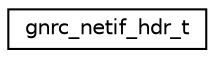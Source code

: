 digraph "Graphical Class Hierarchy"
{
 // LATEX_PDF_SIZE
  edge [fontname="Helvetica",fontsize="10",labelfontname="Helvetica",labelfontsize="10"];
  node [fontname="Helvetica",fontsize="10",shape=record];
  rankdir="LR";
  Node0 [label="gnrc_netif_hdr_t",height=0.2,width=0.4,color="black", fillcolor="white", style="filled",URL="$structgnrc__netif__hdr__t.html",tooltip="Generic network interface header."];
}
